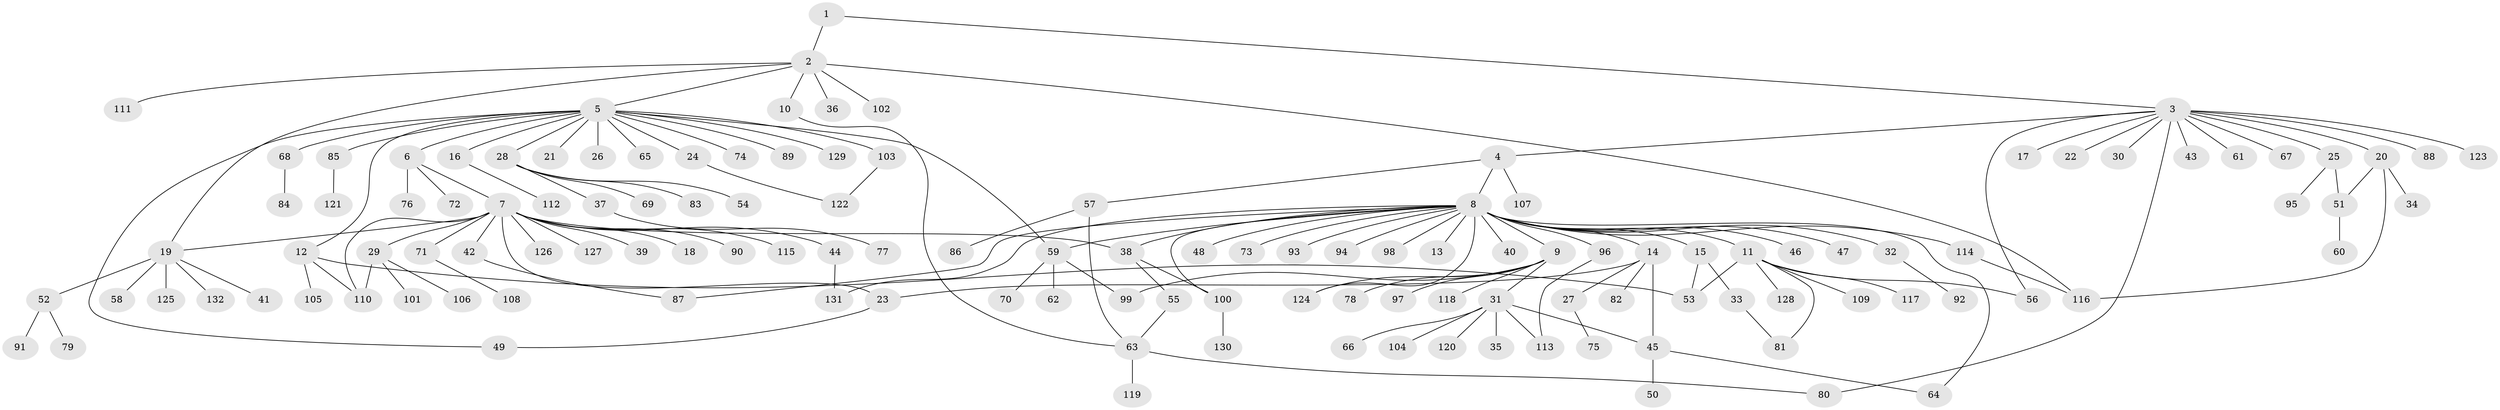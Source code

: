 // coarse degree distribution, {2: 0.1941747572815534, 7: 0.009708737864077669, 13: 0.009708737864077669, 3: 0.04854368932038835, 16: 0.009708737864077669, 4: 0.06796116504854369, 14: 0.009708737864077669, 23: 0.009708737864077669, 12: 0.009708737864077669, 6: 0.02912621359223301, 1: 0.5825242718446602, 5: 0.019417475728155338}
// Generated by graph-tools (version 1.1) at 2025/23/03/03/25 07:23:49]
// undirected, 132 vertices, 157 edges
graph export_dot {
graph [start="1"]
  node [color=gray90,style=filled];
  1;
  2;
  3;
  4;
  5;
  6;
  7;
  8;
  9;
  10;
  11;
  12;
  13;
  14;
  15;
  16;
  17;
  18;
  19;
  20;
  21;
  22;
  23;
  24;
  25;
  26;
  27;
  28;
  29;
  30;
  31;
  32;
  33;
  34;
  35;
  36;
  37;
  38;
  39;
  40;
  41;
  42;
  43;
  44;
  45;
  46;
  47;
  48;
  49;
  50;
  51;
  52;
  53;
  54;
  55;
  56;
  57;
  58;
  59;
  60;
  61;
  62;
  63;
  64;
  65;
  66;
  67;
  68;
  69;
  70;
  71;
  72;
  73;
  74;
  75;
  76;
  77;
  78;
  79;
  80;
  81;
  82;
  83;
  84;
  85;
  86;
  87;
  88;
  89;
  90;
  91;
  92;
  93;
  94;
  95;
  96;
  97;
  98;
  99;
  100;
  101;
  102;
  103;
  104;
  105;
  106;
  107;
  108;
  109;
  110;
  111;
  112;
  113;
  114;
  115;
  116;
  117;
  118;
  119;
  120;
  121;
  122;
  123;
  124;
  125;
  126;
  127;
  128;
  129;
  130;
  131;
  132;
  1 -- 2;
  1 -- 3;
  2 -- 5;
  2 -- 10;
  2 -- 19;
  2 -- 36;
  2 -- 102;
  2 -- 111;
  2 -- 116;
  3 -- 4;
  3 -- 17;
  3 -- 20;
  3 -- 22;
  3 -- 25;
  3 -- 30;
  3 -- 43;
  3 -- 56;
  3 -- 61;
  3 -- 67;
  3 -- 80;
  3 -- 88;
  3 -- 123;
  4 -- 8;
  4 -- 57;
  4 -- 107;
  5 -- 6;
  5 -- 12;
  5 -- 16;
  5 -- 21;
  5 -- 24;
  5 -- 26;
  5 -- 28;
  5 -- 49;
  5 -- 59;
  5 -- 65;
  5 -- 68;
  5 -- 74;
  5 -- 85;
  5 -- 89;
  5 -- 103;
  5 -- 129;
  6 -- 7;
  6 -- 72;
  6 -- 76;
  7 -- 18;
  7 -- 19;
  7 -- 23;
  7 -- 29;
  7 -- 38;
  7 -- 39;
  7 -- 42;
  7 -- 44;
  7 -- 71;
  7 -- 90;
  7 -- 110;
  7 -- 115;
  7 -- 126;
  7 -- 127;
  8 -- 9;
  8 -- 11;
  8 -- 13;
  8 -- 14;
  8 -- 15;
  8 -- 32;
  8 -- 38;
  8 -- 40;
  8 -- 46;
  8 -- 47;
  8 -- 48;
  8 -- 59;
  8 -- 64;
  8 -- 73;
  8 -- 87;
  8 -- 93;
  8 -- 94;
  8 -- 96;
  8 -- 98;
  8 -- 100;
  8 -- 114;
  8 -- 124;
  8 -- 131;
  9 -- 31;
  9 -- 78;
  9 -- 97;
  9 -- 99;
  9 -- 118;
  9 -- 124;
  10 -- 63;
  11 -- 53;
  11 -- 56;
  11 -- 81;
  11 -- 109;
  11 -- 117;
  11 -- 128;
  12 -- 53;
  12 -- 105;
  12 -- 110;
  14 -- 23;
  14 -- 27;
  14 -- 45;
  14 -- 82;
  15 -- 33;
  15 -- 53;
  16 -- 112;
  19 -- 41;
  19 -- 52;
  19 -- 58;
  19 -- 125;
  19 -- 132;
  20 -- 34;
  20 -- 51;
  20 -- 116;
  23 -- 49;
  24 -- 122;
  25 -- 51;
  25 -- 95;
  27 -- 75;
  28 -- 37;
  28 -- 54;
  28 -- 69;
  28 -- 83;
  29 -- 101;
  29 -- 106;
  29 -- 110;
  31 -- 35;
  31 -- 45;
  31 -- 66;
  31 -- 104;
  31 -- 113;
  31 -- 120;
  32 -- 92;
  33 -- 81;
  37 -- 77;
  38 -- 55;
  38 -- 100;
  42 -- 87;
  44 -- 131;
  45 -- 50;
  45 -- 64;
  51 -- 60;
  52 -- 79;
  52 -- 91;
  55 -- 63;
  57 -- 63;
  57 -- 86;
  59 -- 62;
  59 -- 70;
  59 -- 99;
  63 -- 80;
  63 -- 119;
  68 -- 84;
  71 -- 108;
  85 -- 121;
  96 -- 113;
  100 -- 130;
  103 -- 122;
  114 -- 116;
}
